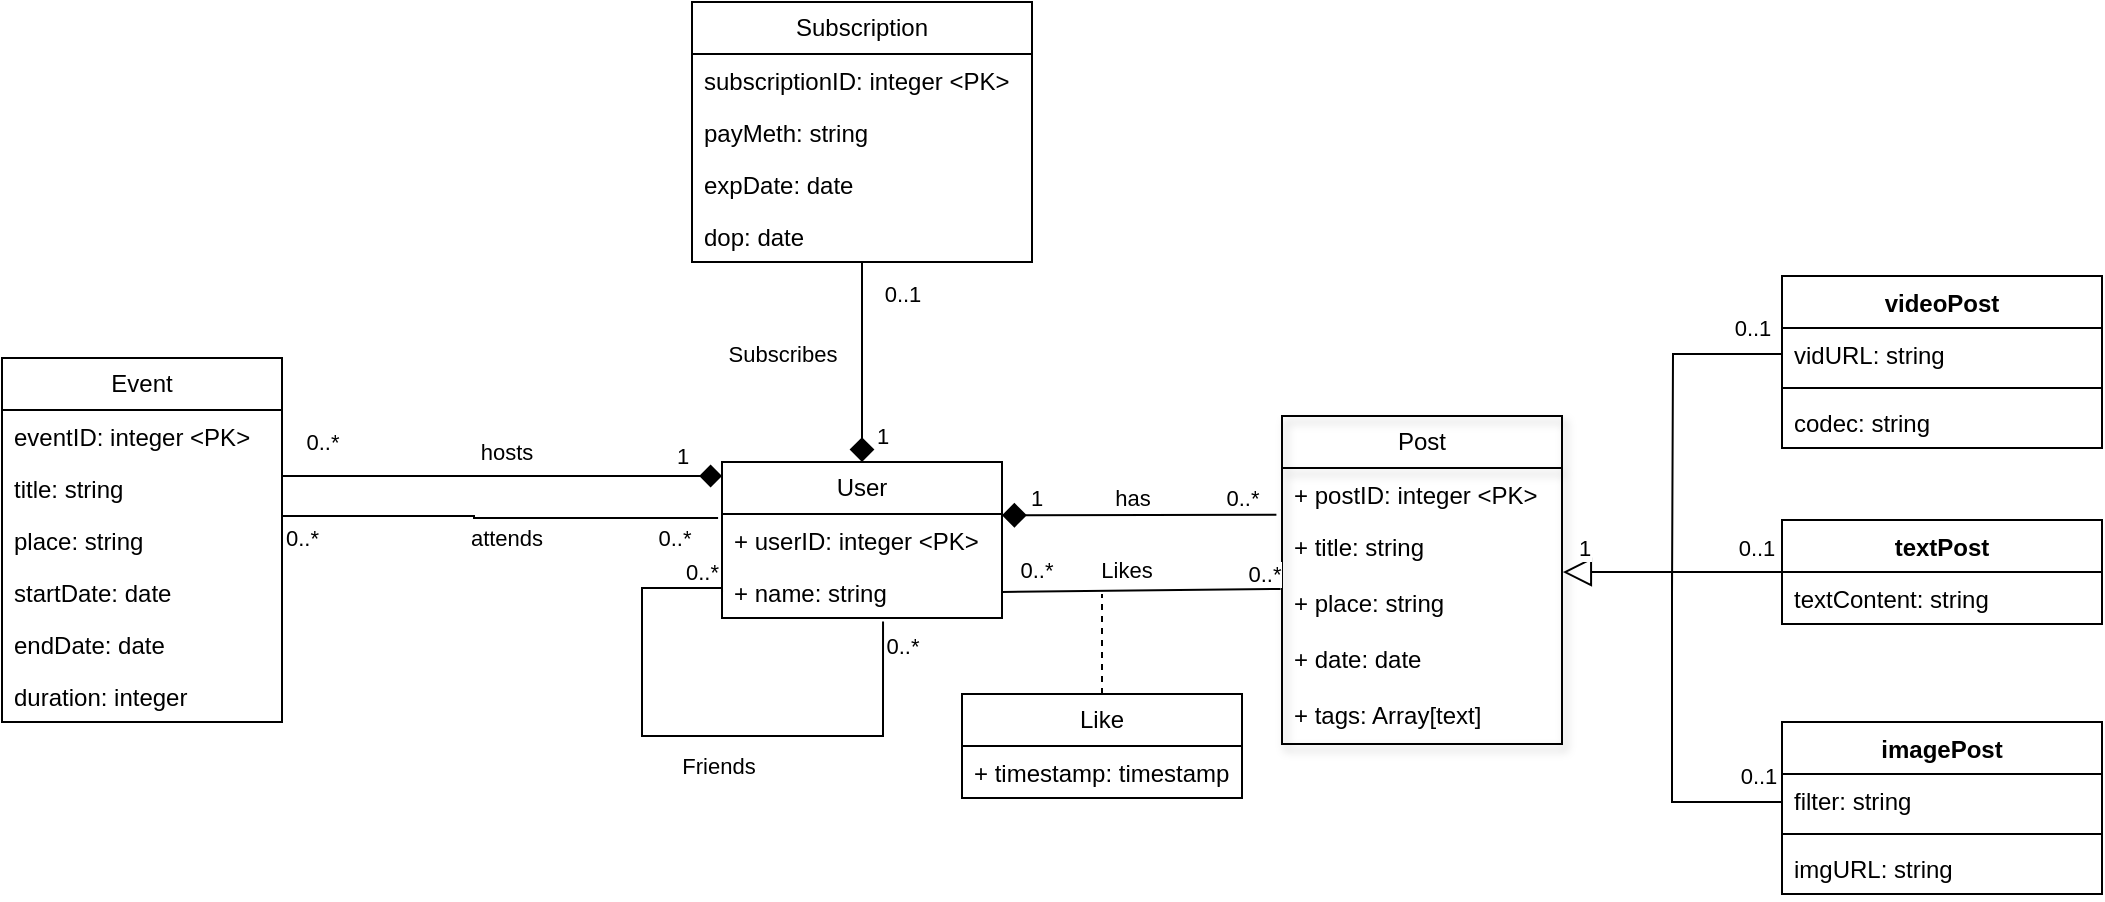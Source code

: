 <mxfile version="24.7.17">
  <diagram name="Page-1" id="sB40IVGVon7hJAWyoLqx">
    <mxGraphModel dx="977" dy="708" grid="1" gridSize="10" guides="1" tooltips="1" connect="1" arrows="1" fold="1" page="1" pageScale="1" pageWidth="827" pageHeight="1169" math="0" shadow="0">
      <root>
        <mxCell id="0" />
        <mxCell id="1" parent="0" />
        <mxCell id="YtR0J8xUfhrT0mOV40MU-70" style="edgeStyle=orthogonalEdgeStyle;rounded=0;orthogonalLoop=1;jettySize=auto;html=1;exitX=1.003;exitY=-0.07;exitDx=0;exitDy=0;entryX=0;entryY=0.5;entryDx=0;entryDy=0;endArrow=none;endFill=0;startArrow=block;startFill=0;exitPerimeter=0;startSize=12;" parent="1" source="YtR0J8xUfhrT0mOV40MU-10" edge="1">
          <mxGeometry relative="1" as="geometry">
            <mxPoint x="980" y="572.99" as="targetPoint" />
            <mxPoint x="870" y="462.99" as="sourcePoint" />
            <Array as="points">
              <mxPoint x="925" y="458" />
              <mxPoint x="925" y="573" />
            </Array>
          </mxGeometry>
        </mxCell>
        <mxCell id="YtR0J8xUfhrT0mOV40MU-78" value="1" style="edgeLabel;html=1;align=center;verticalAlign=middle;resizable=0;points=[];" parent="YtR0J8xUfhrT0mOV40MU-70" vertex="1" connectable="0">
          <mxGeometry x="-0.907" y="2" relative="1" as="geometry">
            <mxPoint y="-10" as="offset" />
          </mxGeometry>
        </mxCell>
        <mxCell id="YtR0J8xUfhrT0mOV40MU-82" value="0..1" style="edgeLabel;html=1;align=center;verticalAlign=middle;resizable=0;points=[];" parent="YtR0J8xUfhrT0mOV40MU-70" vertex="1" connectable="0">
          <mxGeometry x="0.888" y="2" relative="1" as="geometry">
            <mxPoint y="-11" as="offset" />
          </mxGeometry>
        </mxCell>
        <mxCell id="YtR0J8xUfhrT0mOV40MU-7" value="Post" style="swimlane;fontStyle=0;childLayout=stackLayout;horizontal=1;startSize=26;fillColor=none;horizontalStack=0;resizeParent=1;resizeParentMax=0;resizeLast=0;collapsible=1;marginBottom=0;whiteSpace=wrap;html=1;shadow=1;" parent="1" vertex="1">
          <mxGeometry x="730" y="380" width="140" height="164" as="geometry">
            <mxRectangle x="290" y="200" width="60" height="30" as="alternateBounds" />
          </mxGeometry>
        </mxCell>
        <mxCell id="YtR0J8xUfhrT0mOV40MU-8" value="+ postID: integer &amp;lt;PK&amp;gt;" style="text;strokeColor=none;fillColor=none;align=left;verticalAlign=top;spacingLeft=4;spacingRight=4;overflow=hidden;rotatable=0;points=[[0,0.5],[1,0.5]];portConstraint=eastwest;whiteSpace=wrap;html=1;" parent="YtR0J8xUfhrT0mOV40MU-7" vertex="1">
          <mxGeometry y="26" width="140" height="26" as="geometry" />
        </mxCell>
        <mxCell id="YtR0J8xUfhrT0mOV40MU-9" value="+ title: string" style="text;strokeColor=none;fillColor=none;align=left;verticalAlign=top;spacingLeft=4;spacingRight=4;overflow=hidden;rotatable=0;points=[[0,0.5],[1,0.5]];portConstraint=eastwest;whiteSpace=wrap;html=1;" parent="YtR0J8xUfhrT0mOV40MU-7" vertex="1">
          <mxGeometry y="52" width="140" height="28" as="geometry" />
        </mxCell>
        <mxCell id="YtR0J8xUfhrT0mOV40MU-10" value="+ place: string" style="text;strokeColor=none;fillColor=none;align=left;verticalAlign=top;spacingLeft=4;spacingRight=4;overflow=hidden;rotatable=0;points=[[0,0.5],[1,0.5]];portConstraint=eastwest;whiteSpace=wrap;html=1;" parent="YtR0J8xUfhrT0mOV40MU-7" vertex="1">
          <mxGeometry y="80" width="140" height="28" as="geometry" />
        </mxCell>
        <mxCell id="YtR0J8xUfhrT0mOV40MU-11" value="+ date: date" style="text;strokeColor=none;fillColor=none;align=left;verticalAlign=top;spacingLeft=4;spacingRight=4;overflow=hidden;rotatable=0;points=[[0,0.5],[1,0.5]];portConstraint=eastwest;whiteSpace=wrap;html=1;" parent="YtR0J8xUfhrT0mOV40MU-7" vertex="1">
          <mxGeometry y="108" width="140" height="28" as="geometry" />
        </mxCell>
        <mxCell id="YtR0J8xUfhrT0mOV40MU-12" value="+ tags: Array[text]" style="text;strokeColor=none;fillColor=none;align=left;verticalAlign=top;spacingLeft=4;spacingRight=4;overflow=hidden;rotatable=0;points=[[0,0.5],[1,0.5]];portConstraint=eastwest;whiteSpace=wrap;html=1;" parent="YtR0J8xUfhrT0mOV40MU-7" vertex="1">
          <mxGeometry y="136" width="140" height="28" as="geometry" />
        </mxCell>
        <mxCell id="YtR0J8xUfhrT0mOV40MU-3" value="User" style="swimlane;fontStyle=0;childLayout=stackLayout;horizontal=1;startSize=26;fillColor=none;horizontalStack=0;resizeParent=1;resizeParentMax=0;resizeLast=0;collapsible=1;marginBottom=0;whiteSpace=wrap;html=1;" parent="1" vertex="1">
          <mxGeometry x="450" y="403" width="140" height="78" as="geometry" />
        </mxCell>
        <mxCell id="YtR0J8xUfhrT0mOV40MU-4" value="+ userID: integer &amp;lt;PK&amp;gt;" style="text;strokeColor=none;fillColor=none;align=left;verticalAlign=top;spacingLeft=4;spacingRight=4;overflow=hidden;rotatable=0;points=[[0,0.5],[1,0.5]];portConstraint=eastwest;whiteSpace=wrap;html=1;" parent="YtR0J8xUfhrT0mOV40MU-3" vertex="1">
          <mxGeometry y="26" width="140" height="26" as="geometry" />
        </mxCell>
        <mxCell id="YtR0J8xUfhrT0mOV40MU-5" value="+ name: string" style="text;strokeColor=none;fillColor=none;align=left;verticalAlign=top;spacingLeft=4;spacingRight=4;overflow=hidden;rotatable=0;points=[[0,0.5],[1,0.5]];portConstraint=eastwest;whiteSpace=wrap;html=1;" parent="YtR0J8xUfhrT0mOV40MU-3" vertex="1">
          <mxGeometry y="52" width="140" height="26" as="geometry" />
        </mxCell>
        <mxCell id="YtR0J8xUfhrT0mOV40MU-19" value="" style="endArrow=none;endFill=0;html=1;align=center;verticalAlign=middle;rounded=0;strokeColor=default;endSize=6;startSize=10;sourcePerimeterSpacing=0;targetPerimeterSpacing=0;jumpStyle=none;jumpSize=0;entryX=-0.02;entryY=0.898;entryDx=0;entryDy=0;entryPerimeter=0;exitX=1;exitY=0.024;exitDx=0;exitDy=0;exitPerimeter=0;startArrow=diamond;startFill=1;" parent="1" source="YtR0J8xUfhrT0mOV40MU-4" target="YtR0J8xUfhrT0mOV40MU-8" edge="1">
          <mxGeometry x="-1" relative="1" as="geometry">
            <mxPoint x="540" y="420" as="sourcePoint" />
            <mxPoint x="730" y="420" as="targetPoint" />
            <Array as="points" />
          </mxGeometry>
        </mxCell>
        <mxCell id="YtR0J8xUfhrT0mOV40MU-20" value="1" style="edgeLabel;resizable=0;html=1;align=center;verticalAlign=bottom;spacingLeft=-7;" parent="YtR0J8xUfhrT0mOV40MU-19" connectable="0" vertex="1">
          <mxGeometry x="-1" relative="1" as="geometry">
            <mxPoint x="20" as="offset" />
          </mxGeometry>
        </mxCell>
        <mxCell id="YtR0J8xUfhrT0mOV40MU-24" value="0..*" style="edgeLabel;html=1;align=center;verticalAlign=middle;resizable=0;points=[];" parent="YtR0J8xUfhrT0mOV40MU-19" vertex="1" connectable="0">
          <mxGeometry x="0.776" y="-2" relative="1" as="geometry">
            <mxPoint x="-2" y="-11" as="offset" />
          </mxGeometry>
        </mxCell>
        <mxCell id="YtR0J8xUfhrT0mOV40MU-105" value="has" style="edgeLabel;html=1;align=center;verticalAlign=middle;resizable=0;points=[];" parent="YtR0J8xUfhrT0mOV40MU-19" vertex="1" connectable="0">
          <mxGeometry x="-0.05" y="3" relative="1" as="geometry">
            <mxPoint y="-6" as="offset" />
          </mxGeometry>
        </mxCell>
        <mxCell id="YtR0J8xUfhrT0mOV40MU-25" value="Like" style="swimlane;fontStyle=0;childLayout=stackLayout;horizontal=1;startSize=26;fillColor=none;horizontalStack=0;resizeParent=1;resizeParentMax=0;resizeLast=0;collapsible=1;marginBottom=0;whiteSpace=wrap;html=1;" parent="1" vertex="1">
          <mxGeometry x="570" y="519" width="140" height="52" as="geometry" />
        </mxCell>
        <mxCell id="YtR0J8xUfhrT0mOV40MU-26" value="+ timestamp: timestamp" style="text;strokeColor=none;fillColor=none;align=left;verticalAlign=top;spacingLeft=4;spacingRight=4;overflow=hidden;rotatable=0;points=[[0,0.5],[1,0.5]];portConstraint=eastwest;whiteSpace=wrap;html=1;" parent="YtR0J8xUfhrT0mOV40MU-25" vertex="1">
          <mxGeometry y="26" width="140" height="26" as="geometry" />
        </mxCell>
        <mxCell id="YtR0J8xUfhrT0mOV40MU-34" value="Event" style="swimlane;fontStyle=0;childLayout=stackLayout;horizontal=1;startSize=26;fillColor=none;horizontalStack=0;resizeParent=1;resizeParentMax=0;resizeLast=0;collapsible=1;marginBottom=0;whiteSpace=wrap;html=1;" parent="1" vertex="1">
          <mxGeometry x="90" y="351" width="140" height="182" as="geometry" />
        </mxCell>
        <mxCell id="YtR0J8xUfhrT0mOV40MU-40" value="eventID: integer &amp;lt;PK&amp;gt;" style="text;strokeColor=none;fillColor=none;align=left;verticalAlign=top;spacingLeft=4;spacingRight=4;overflow=hidden;rotatable=0;points=[[0,0.5],[1,0.5]];portConstraint=eastwest;whiteSpace=wrap;html=1;" parent="YtR0J8xUfhrT0mOV40MU-34" vertex="1">
          <mxGeometry y="26" width="140" height="26" as="geometry" />
        </mxCell>
        <mxCell id="YtR0J8xUfhrT0mOV40MU-39" value="title: string" style="text;strokeColor=none;fillColor=none;align=left;verticalAlign=top;spacingLeft=4;spacingRight=4;overflow=hidden;rotatable=0;points=[[0,0.5],[1,0.5]];portConstraint=eastwest;whiteSpace=wrap;html=1;" parent="YtR0J8xUfhrT0mOV40MU-34" vertex="1">
          <mxGeometry y="52" width="140" height="26" as="geometry" />
        </mxCell>
        <mxCell id="YtR0J8xUfhrT0mOV40MU-38" value="place: string" style="text;strokeColor=none;fillColor=none;align=left;verticalAlign=top;spacingLeft=4;spacingRight=4;overflow=hidden;rotatable=0;points=[[0,0.5],[1,0.5]];portConstraint=eastwest;whiteSpace=wrap;html=1;" parent="YtR0J8xUfhrT0mOV40MU-34" vertex="1">
          <mxGeometry y="78" width="140" height="26" as="geometry" />
        </mxCell>
        <mxCell id="YtR0J8xUfhrT0mOV40MU-35" value="startDate: date" style="text;strokeColor=none;fillColor=none;align=left;verticalAlign=top;spacingLeft=4;spacingRight=4;overflow=hidden;rotatable=0;points=[[0,0.5],[1,0.5]];portConstraint=eastwest;whiteSpace=wrap;html=1;" parent="YtR0J8xUfhrT0mOV40MU-34" vertex="1">
          <mxGeometry y="104" width="140" height="26" as="geometry" />
        </mxCell>
        <mxCell id="YtR0J8xUfhrT0mOV40MU-36" value="endDate: date" style="text;strokeColor=none;fillColor=none;align=left;verticalAlign=top;spacingLeft=4;spacingRight=4;overflow=hidden;rotatable=0;points=[[0,0.5],[1,0.5]];portConstraint=eastwest;whiteSpace=wrap;html=1;" parent="YtR0J8xUfhrT0mOV40MU-34" vertex="1">
          <mxGeometry y="130" width="140" height="26" as="geometry" />
        </mxCell>
        <mxCell id="YtR0J8xUfhrT0mOV40MU-37" value="duration: integer" style="text;strokeColor=none;fillColor=none;align=left;verticalAlign=top;spacingLeft=4;spacingRight=4;overflow=hidden;rotatable=0;points=[[0,0.5],[1,0.5]];portConstraint=eastwest;whiteSpace=wrap;html=1;" parent="YtR0J8xUfhrT0mOV40MU-34" vertex="1">
          <mxGeometry y="156" width="140" height="26" as="geometry" />
        </mxCell>
        <mxCell id="YtR0J8xUfhrT0mOV40MU-41" style="edgeStyle=orthogonalEdgeStyle;rounded=0;orthogonalLoop=1;jettySize=auto;html=1;endArrow=none;endFill=0;startArrow=diamond;startFill=1;startSize=9;" parent="1" edge="1">
          <mxGeometry relative="1" as="geometry">
            <Array as="points">
              <mxPoint x="450" y="410" />
              <mxPoint x="230" y="410" />
            </Array>
            <mxPoint x="450" y="410" as="sourcePoint" />
            <mxPoint x="230" y="410" as="targetPoint" />
          </mxGeometry>
        </mxCell>
        <mxCell id="YtR0J8xUfhrT0mOV40MU-42" value="1" style="edgeLabel;html=1;align=center;verticalAlign=middle;resizable=0;points=[];" parent="YtR0J8xUfhrT0mOV40MU-41" vertex="1" connectable="0">
          <mxGeometry x="-0.829" relative="1" as="geometry">
            <mxPoint x="-1" y="-10" as="offset" />
          </mxGeometry>
        </mxCell>
        <mxCell id="YtR0J8xUfhrT0mOV40MU-45" value="hosts" style="edgeLabel;html=1;align=center;verticalAlign=middle;resizable=0;points=[];" parent="YtR0J8xUfhrT0mOV40MU-41" vertex="1" connectable="0">
          <mxGeometry x="-0.014" relative="1" as="geometry">
            <mxPoint y="-12" as="offset" />
          </mxGeometry>
        </mxCell>
        <mxCell id="YtR0J8xUfhrT0mOV40MU-46" value="0..*" style="edgeLabel;html=1;align=center;verticalAlign=middle;resizable=0;points=[];" parent="YtR0J8xUfhrT0mOV40MU-41" vertex="1" connectable="0">
          <mxGeometry x="0.771" y="-1" relative="1" as="geometry">
            <mxPoint x="-5" y="-16" as="offset" />
          </mxGeometry>
        </mxCell>
        <mxCell id="YtR0J8xUfhrT0mOV40MU-50" value="" style="endArrow=none;html=1;rounded=0;exitX=1;exitY=0.5;exitDx=0;exitDy=0;entryX=-0.005;entryY=0.231;entryDx=0;entryDy=0;entryPerimeter=0;endFill=0;strokeWidth=1;startSize=6;sourcePerimeterSpacing=0;" parent="1" source="YtR0J8xUfhrT0mOV40MU-5" target="YtR0J8xUfhrT0mOV40MU-10" edge="1">
          <mxGeometry width="50" height="50" relative="1" as="geometry">
            <mxPoint x="600" y="610" as="sourcePoint" />
            <mxPoint x="650" y="560" as="targetPoint" />
          </mxGeometry>
        </mxCell>
        <mxCell id="YtR0J8xUfhrT0mOV40MU-54" value="0..*" style="edgeLabel;html=1;align=center;verticalAlign=bottom;resizable=0;points=[];spacing=2;spacingTop=0;spacingLeft=-7;" parent="YtR0J8xUfhrT0mOV40MU-50" vertex="1" connectable="0">
          <mxGeometry x="-0.94" y="3" relative="1" as="geometry">
            <mxPoint x="16" y="1" as="offset" />
          </mxGeometry>
        </mxCell>
        <mxCell id="YtR0J8xUfhrT0mOV40MU-55" value="0..*" style="edgeLabel;html=1;align=center;verticalAlign=middle;resizable=0;points=[];" parent="YtR0J8xUfhrT0mOV40MU-50" vertex="1" connectable="0">
          <mxGeometry x="0.899" y="1" relative="1" as="geometry">
            <mxPoint x="-2" y="-7" as="offset" />
          </mxGeometry>
        </mxCell>
        <mxCell id="YtR0J8xUfhrT0mOV40MU-106" value="Likes" style="edgeLabel;html=1;align=center;verticalAlign=middle;resizable=0;points=[];" parent="YtR0J8xUfhrT0mOV40MU-50" vertex="1" connectable="0">
          <mxGeometry x="-0.117" y="1" relative="1" as="geometry">
            <mxPoint y="-10" as="offset" />
          </mxGeometry>
        </mxCell>
        <mxCell id="YtR0J8xUfhrT0mOV40MU-53" value="" style="endArrow=none;endFill=0;endSize=12;html=1;rounded=0;exitX=0.5;exitY=0;exitDx=0;exitDy=0;dashed=1;" parent="1" source="YtR0J8xUfhrT0mOV40MU-25" edge="1">
          <mxGeometry width="160" relative="1" as="geometry">
            <mxPoint x="580" y="539" as="sourcePoint" />
            <mxPoint x="640" y="469" as="targetPoint" />
            <Array as="points" />
          </mxGeometry>
        </mxCell>
        <mxCell id="YtR0J8xUfhrT0mOV40MU-57" value="imagePost" style="swimlane;fontStyle=1;align=center;verticalAlign=top;childLayout=stackLayout;horizontal=1;startSize=26;horizontalStack=0;resizeParent=1;resizeParentMax=0;resizeLast=0;collapsible=1;marginBottom=0;whiteSpace=wrap;html=1;" parent="1" vertex="1">
          <mxGeometry x="980" y="533" width="160" height="86" as="geometry" />
        </mxCell>
        <mxCell id="YtR0J8xUfhrT0mOV40MU-58" value="filter: string" style="text;strokeColor=none;fillColor=none;align=left;verticalAlign=top;spacingLeft=4;spacingRight=4;overflow=hidden;rotatable=0;points=[[0,0.5],[1,0.5]];portConstraint=eastwest;whiteSpace=wrap;html=1;" parent="YtR0J8xUfhrT0mOV40MU-57" vertex="1">
          <mxGeometry y="26" width="160" height="26" as="geometry" />
        </mxCell>
        <mxCell id="YtR0J8xUfhrT0mOV40MU-59" value="" style="line;strokeWidth=1;fillColor=none;align=left;verticalAlign=middle;spacingTop=-1;spacingLeft=3;spacingRight=3;rotatable=0;labelPosition=right;points=[];portConstraint=eastwest;strokeColor=inherit;" parent="YtR0J8xUfhrT0mOV40MU-57" vertex="1">
          <mxGeometry y="52" width="160" height="8" as="geometry" />
        </mxCell>
        <mxCell id="YtR0J8xUfhrT0mOV40MU-60" value="imgURL: string" style="text;strokeColor=none;fillColor=none;align=left;verticalAlign=top;spacingLeft=4;spacingRight=4;overflow=hidden;rotatable=0;points=[[0,0.5],[1,0.5]];portConstraint=eastwest;whiteSpace=wrap;html=1;" parent="YtR0J8xUfhrT0mOV40MU-57" vertex="1">
          <mxGeometry y="60" width="160" height="26" as="geometry" />
        </mxCell>
        <mxCell id="YtR0J8xUfhrT0mOV40MU-61" value="textPost" style="swimlane;fontStyle=1;align=center;verticalAlign=top;childLayout=stackLayout;horizontal=1;startSize=26;horizontalStack=0;resizeParent=1;resizeParentMax=0;resizeLast=0;collapsible=1;marginBottom=0;whiteSpace=wrap;html=1;" parent="1" vertex="1">
          <mxGeometry x="980" y="432" width="160" height="52" as="geometry" />
        </mxCell>
        <mxCell id="YtR0J8xUfhrT0mOV40MU-62" value="textContent: string" style="text;strokeColor=none;fillColor=none;align=left;verticalAlign=top;spacingLeft=4;spacingRight=4;overflow=hidden;rotatable=0;points=[[0,0.5],[1,0.5]];portConstraint=eastwest;whiteSpace=wrap;html=1;" parent="YtR0J8xUfhrT0mOV40MU-61" vertex="1">
          <mxGeometry y="26" width="160" height="26" as="geometry" />
        </mxCell>
        <mxCell id="YtR0J8xUfhrT0mOV40MU-65" value="videoPost" style="swimlane;fontStyle=1;align=center;verticalAlign=top;childLayout=stackLayout;horizontal=1;startSize=26;horizontalStack=0;resizeParent=1;resizeParentMax=0;resizeLast=0;collapsible=1;marginBottom=0;whiteSpace=wrap;html=1;" parent="1" vertex="1">
          <mxGeometry x="980" y="310" width="160" height="86" as="geometry" />
        </mxCell>
        <mxCell id="YtR0J8xUfhrT0mOV40MU-74" style="edgeStyle=orthogonalEdgeStyle;rounded=0;orthogonalLoop=1;jettySize=auto;html=1;exitX=0;exitY=0.5;exitDx=0;exitDy=0;endArrow=none;endFill=0;" parent="YtR0J8xUfhrT0mOV40MU-65" source="YtR0J8xUfhrT0mOV40MU-66" edge="1">
          <mxGeometry relative="1" as="geometry">
            <mxPoint x="-55" y="160" as="targetPoint" />
          </mxGeometry>
        </mxCell>
        <mxCell id="YtR0J8xUfhrT0mOV40MU-79" value="0..1" style="edgeLabel;html=1;align=center;verticalAlign=middle;resizable=0;points=[];" parent="YtR0J8xUfhrT0mOV40MU-74" vertex="1" connectable="0">
          <mxGeometry x="-0.884" y="-1" relative="1" as="geometry">
            <mxPoint x="-5" y="-12" as="offset" />
          </mxGeometry>
        </mxCell>
        <mxCell id="YtR0J8xUfhrT0mOV40MU-66" value="vidURL: string" style="text;strokeColor=none;fillColor=none;align=left;verticalAlign=top;spacingLeft=4;spacingRight=4;overflow=hidden;rotatable=0;points=[[0,0.5],[1,0.5]];portConstraint=eastwest;whiteSpace=wrap;html=1;" parent="YtR0J8xUfhrT0mOV40MU-65" vertex="1">
          <mxGeometry y="26" width="160" height="26" as="geometry" />
        </mxCell>
        <mxCell id="YtR0J8xUfhrT0mOV40MU-67" value="" style="line;strokeWidth=1;fillColor=none;align=left;verticalAlign=middle;spacingTop=-1;spacingLeft=3;spacingRight=3;rotatable=0;labelPosition=right;points=[];portConstraint=eastwest;strokeColor=inherit;" parent="YtR0J8xUfhrT0mOV40MU-65" vertex="1">
          <mxGeometry y="52" width="160" height="8" as="geometry" />
        </mxCell>
        <mxCell id="YtR0J8xUfhrT0mOV40MU-68" value="codec: string" style="text;strokeColor=none;fillColor=none;align=left;verticalAlign=top;spacingLeft=4;spacingRight=4;overflow=hidden;rotatable=0;points=[[0,0.5],[1,0.5]];portConstraint=eastwest;whiteSpace=wrap;html=1;" parent="YtR0J8xUfhrT0mOV40MU-65" vertex="1">
          <mxGeometry y="60" width="160" height="26" as="geometry" />
        </mxCell>
        <mxCell id="YtR0J8xUfhrT0mOV40MU-77" style="rounded=0;orthogonalLoop=1;jettySize=auto;html=1;endArrow=none;endFill=0;" parent="1" edge="1">
          <mxGeometry relative="1" as="geometry">
            <mxPoint x="924" y="458" as="targetPoint" />
            <mxPoint x="980" y="458" as="sourcePoint" />
          </mxGeometry>
        </mxCell>
        <mxCell id="YtR0J8xUfhrT0mOV40MU-81" value="0..1" style="edgeLabel;html=1;align=center;verticalAlign=middle;resizable=0;points=[];" parent="YtR0J8xUfhrT0mOV40MU-77" vertex="1" connectable="0">
          <mxGeometry x="-0.515" y="-2" relative="1" as="geometry">
            <mxPoint y="-10" as="offset" />
          </mxGeometry>
        </mxCell>
        <mxCell id="YtR0J8xUfhrT0mOV40MU-91" value="" style="endArrow=none;endFill=0;html=1;edgeStyle=orthogonalEdgeStyle;align=left;verticalAlign=top;rounded=0;exitX=1;exitY=0.5;exitDx=0;exitDy=0;entryX=-0.014;entryY=0.231;entryDx=0;entryDy=0;entryPerimeter=0;" parent="1" edge="1">
          <mxGeometry x="-1" relative="1" as="geometry">
            <mxPoint x="230" y="438.02" as="sourcePoint" />
            <mxPoint x="448.04" y="431.026" as="targetPoint" />
            <Array as="points">
              <mxPoint x="230" y="430.02" />
              <mxPoint x="326" y="430.02" />
            </Array>
          </mxGeometry>
        </mxCell>
        <mxCell id="YtR0J8xUfhrT0mOV40MU-92" value="0..*" style="edgeLabel;resizable=0;html=1;align=left;verticalAlign=bottom;" parent="YtR0J8xUfhrT0mOV40MU-91" connectable="0" vertex="1">
          <mxGeometry x="-1" relative="1" as="geometry">
            <mxPoint y="11" as="offset" />
          </mxGeometry>
        </mxCell>
        <mxCell id="YtR0J8xUfhrT0mOV40MU-93" value="0..*" style="edgeLabel;html=1;align=center;verticalAlign=middle;resizable=0;points=[];" parent="YtR0J8xUfhrT0mOV40MU-91" vertex="1" connectable="0">
          <mxGeometry x="0.805" y="-3" relative="1" as="geometry">
            <mxPoint y="7" as="offset" />
          </mxGeometry>
        </mxCell>
        <mxCell id="YtR0J8xUfhrT0mOV40MU-94" value="attends" style="edgeLabel;html=1;align=center;verticalAlign=middle;resizable=0;points=[];" parent="YtR0J8xUfhrT0mOV40MU-91" vertex="1" connectable="0">
          <mxGeometry x="0.062" y="-1" relative="1" as="geometry">
            <mxPoint y="9" as="offset" />
          </mxGeometry>
        </mxCell>
        <mxCell id="YtR0J8xUfhrT0mOV40MU-87" value="" style="endArrow=none;endFill=0;html=1;edgeStyle=orthogonalEdgeStyle;align=left;verticalAlign=top;rounded=0;entryX=0.575;entryY=1.027;entryDx=0;entryDy=0;entryPerimeter=0;exitX=0;exitY=0.5;exitDx=0;exitDy=0;" parent="1" edge="1">
          <mxGeometry x="-0.259" y="-10" relative="1" as="geometry">
            <mxPoint x="450.02" y="468.0" as="sourcePoint" />
            <mxPoint x="530.52" y="482.756" as="targetPoint" />
            <Array as="points">
              <mxPoint x="450" y="466" />
              <mxPoint x="410" y="466" />
              <mxPoint x="410" y="540" />
              <mxPoint x="531" y="540" />
            </Array>
            <mxPoint as="offset" />
          </mxGeometry>
        </mxCell>
        <mxCell id="YtR0J8xUfhrT0mOV40MU-88" value="0..*" style="edgeLabel;resizable=0;html=1;align=left;verticalAlign=bottom;" parent="YtR0J8xUfhrT0mOV40MU-87" connectable="0" vertex="1">
          <mxGeometry x="-1" y="1" relative="1" as="geometry">
            <mxPoint x="-19" y="-2" as="offset" />
          </mxGeometry>
        </mxCell>
        <mxCell id="YtR0J8xUfhrT0mOV40MU-89" value="0..*" style="edgeLabel;html=1;align=center;verticalAlign=middle;resizable=0;points=[];" parent="YtR0J8xUfhrT0mOV40MU-87" vertex="1" connectable="0">
          <mxGeometry x="0.917" y="1" relative="1" as="geometry">
            <mxPoint x="10" as="offset" />
          </mxGeometry>
        </mxCell>
        <mxCell id="YtR0J8xUfhrT0mOV40MU-90" value="Friends" style="edgeLabel;html=1;align=center;verticalAlign=middle;resizable=0;points=[];" parent="YtR0J8xUfhrT0mOV40MU-87" vertex="1" connectable="0">
          <mxGeometry x="0.049" y="-1" relative="1" as="geometry">
            <mxPoint y="14" as="offset" />
          </mxGeometry>
        </mxCell>
        <mxCell id="YtR0J8xUfhrT0mOV40MU-102" style="edgeStyle=orthogonalEdgeStyle;rounded=0;orthogonalLoop=1;jettySize=auto;html=1;entryX=0.5;entryY=0;entryDx=0;entryDy=0;endArrow=diamond;endFill=1;startSize=6;endSize=10;" parent="1" source="YtR0J8xUfhrT0mOV40MU-95" edge="1">
          <mxGeometry relative="1" as="geometry">
            <mxPoint x="520" y="403.0" as="targetPoint" />
          </mxGeometry>
        </mxCell>
        <mxCell id="YtR0J8xUfhrT0mOV40MU-103" value="1" style="edgeLabel;html=1;align=center;verticalAlign=middle;resizable=0;points=[];" parent="YtR0J8xUfhrT0mOV40MU-102" vertex="1" connectable="0">
          <mxGeometry x="0.704" relative="1" as="geometry">
            <mxPoint x="10" y="2" as="offset" />
          </mxGeometry>
        </mxCell>
        <mxCell id="YtR0J8xUfhrT0mOV40MU-104" value="0..1" style="edgeLabel;html=1;align=center;verticalAlign=middle;resizable=0;points=[];" parent="YtR0J8xUfhrT0mOV40MU-102" vertex="1" connectable="0">
          <mxGeometry x="-0.691" y="-1" relative="1" as="geometry">
            <mxPoint x="21" as="offset" />
          </mxGeometry>
        </mxCell>
        <mxCell id="hSMuSv9g5Gi6hCRFb-le-1" value="Subscribes" style="edgeLabel;html=1;align=center;verticalAlign=middle;resizable=0;points=[];" parent="YtR0J8xUfhrT0mOV40MU-102" vertex="1" connectable="0">
          <mxGeometry x="-0.1" relative="1" as="geometry">
            <mxPoint x="-40" y="1" as="offset" />
          </mxGeometry>
        </mxCell>
        <mxCell id="YtR0J8xUfhrT0mOV40MU-95" value="Subscription" style="swimlane;fontStyle=0;childLayout=stackLayout;horizontal=1;startSize=26;fillColor=none;horizontalStack=0;resizeParent=1;resizeParentMax=0;resizeLast=0;collapsible=1;marginBottom=0;whiteSpace=wrap;html=1;" parent="1" vertex="1">
          <mxGeometry x="435" y="173" width="170" height="130" as="geometry" />
        </mxCell>
        <mxCell id="YtR0J8xUfhrT0mOV40MU-96" value="subscriptionID: integer &amp;lt;PK&amp;gt;" style="text;strokeColor=none;fillColor=none;align=left;verticalAlign=top;spacingLeft=4;spacingRight=4;overflow=hidden;rotatable=0;points=[[0,0.5],[1,0.5]];portConstraint=eastwest;whiteSpace=wrap;html=1;" parent="YtR0J8xUfhrT0mOV40MU-95" vertex="1">
          <mxGeometry y="26" width="170" height="26" as="geometry" />
        </mxCell>
        <mxCell id="YtR0J8xUfhrT0mOV40MU-97" value="payMeth: string" style="text;strokeColor=none;fillColor=none;align=left;verticalAlign=top;spacingLeft=4;spacingRight=4;overflow=hidden;rotatable=0;points=[[0,0.5],[1,0.5]];portConstraint=eastwest;whiteSpace=wrap;html=1;" parent="YtR0J8xUfhrT0mOV40MU-95" vertex="1">
          <mxGeometry y="52" width="170" height="26" as="geometry" />
        </mxCell>
        <mxCell id="YtR0J8xUfhrT0mOV40MU-98" value="expDate: date" style="text;strokeColor=none;fillColor=none;align=left;verticalAlign=top;spacingLeft=4;spacingRight=4;overflow=hidden;rotatable=0;points=[[0,0.5],[1,0.5]];portConstraint=eastwest;whiteSpace=wrap;html=1;" parent="YtR0J8xUfhrT0mOV40MU-95" vertex="1">
          <mxGeometry y="78" width="170" height="26" as="geometry" />
        </mxCell>
        <mxCell id="YtR0J8xUfhrT0mOV40MU-101" value="dop: date" style="text;strokeColor=none;fillColor=none;align=left;verticalAlign=top;spacingLeft=4;spacingRight=4;overflow=hidden;rotatable=0;points=[[0,0.5],[1,0.5]];portConstraint=eastwest;whiteSpace=wrap;html=1;" parent="YtR0J8xUfhrT0mOV40MU-95" vertex="1">
          <mxGeometry y="104" width="170" height="26" as="geometry" />
        </mxCell>
      </root>
    </mxGraphModel>
  </diagram>
</mxfile>
